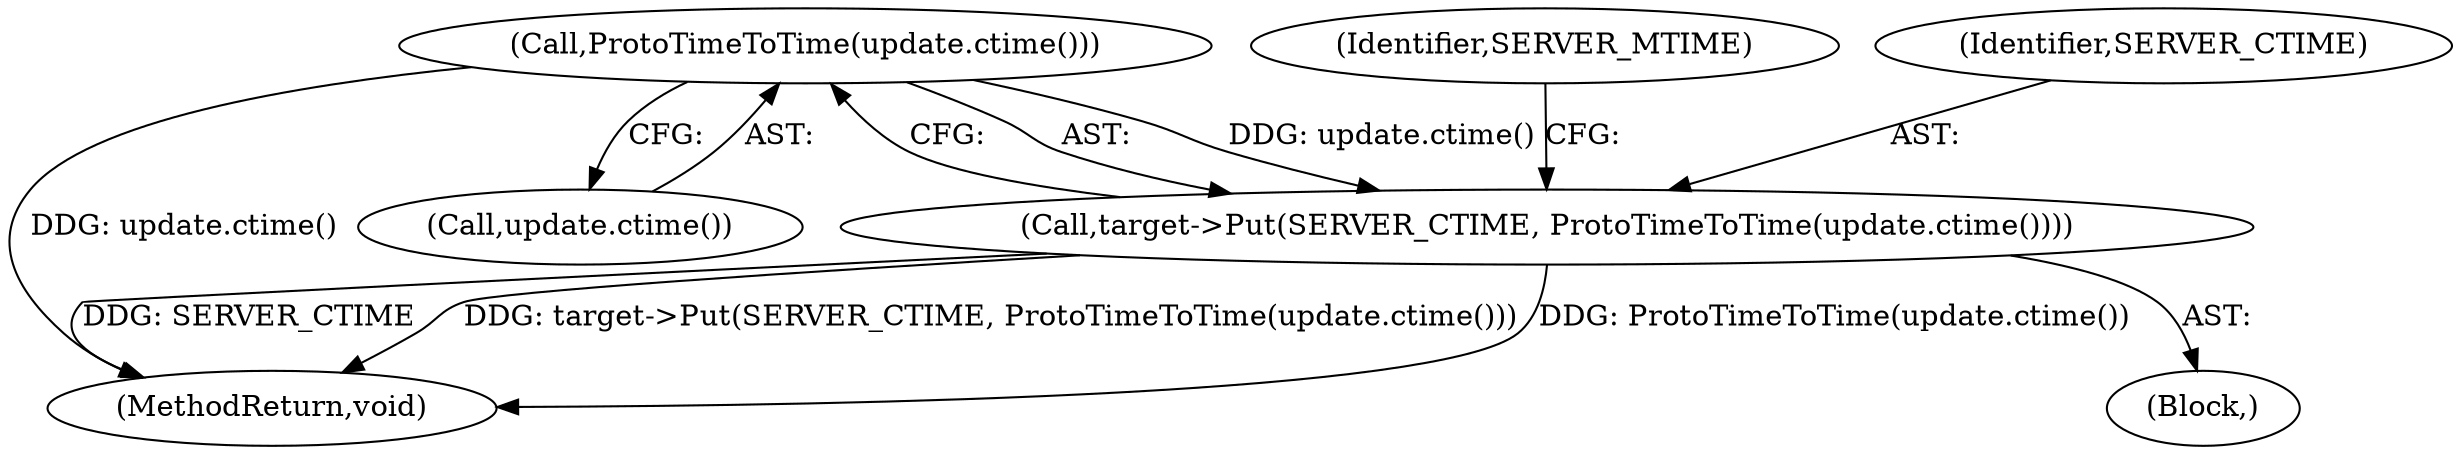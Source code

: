 digraph "1_Chrome_19190765882e272a6a2162c89acdb29110f7e3cf_6@del" {
"1000156" [label="(Call,ProtoTimeToTime(update.ctime()))"];
"1000154" [label="(Call,target->Put(SERVER_CTIME, ProtoTimeToTime(update.ctime())))"];
"1000104" [label="(Block,)"];
"1000156" [label="(Call,ProtoTimeToTime(update.ctime()))"];
"1000227" [label="(MethodReturn,void)"];
"1000159" [label="(Identifier,SERVER_MTIME)"];
"1000157" [label="(Call,update.ctime())"];
"1000154" [label="(Call,target->Put(SERVER_CTIME, ProtoTimeToTime(update.ctime())))"];
"1000155" [label="(Identifier,SERVER_CTIME)"];
"1000156" -> "1000154"  [label="AST: "];
"1000156" -> "1000157"  [label="CFG: "];
"1000157" -> "1000156"  [label="AST: "];
"1000154" -> "1000156"  [label="CFG: "];
"1000156" -> "1000227"  [label="DDG: update.ctime()"];
"1000156" -> "1000154"  [label="DDG: update.ctime()"];
"1000154" -> "1000104"  [label="AST: "];
"1000155" -> "1000154"  [label="AST: "];
"1000159" -> "1000154"  [label="CFG: "];
"1000154" -> "1000227"  [label="DDG: SERVER_CTIME"];
"1000154" -> "1000227"  [label="DDG: target->Put(SERVER_CTIME, ProtoTimeToTime(update.ctime()))"];
"1000154" -> "1000227"  [label="DDG: ProtoTimeToTime(update.ctime())"];
}
